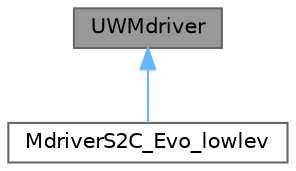 digraph "UWMdriver"
{
 // LATEX_PDF_SIZE
  bgcolor="transparent";
  edge [fontname=Helvetica,fontsize=10,labelfontname=Helvetica,labelfontsize=10];
  node [fontname=Helvetica,fontsize=10,shape=box,height=0.2,width=0.4];
  Node1 [id="Node000001",label="UWMdriver",height=0.2,width=0.4,color="gray40", fillcolor="grey60", style="filled", fontcolor="black",tooltip="The class needed by UWMPhy_modem to handle the different transmissions cases and corresponding protoc..."];
  Node1 -> Node2 [id="edge1_Node000001_Node000002",dir="back",color="steelblue1",style="solid",tooltip=" "];
  Node2 [id="Node000002",label="MdriverS2C_Evo_lowlev",height=0.2,width=0.4,color="gray40", fillcolor="white", style="filled",URL="$classMdriverS2C__Evo__lowlev.html",tooltip="Class containing the basic functions to drive the S2C EvoLogics acoustic modem transmissions/receptio..."];
}
